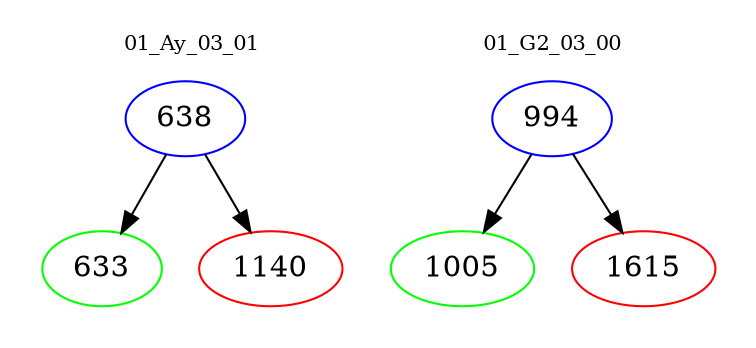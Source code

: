 digraph{
subgraph cluster_0 {
color = white
label = "01_Ay_03_01";
fontsize=10;
T0_638 [label="638", color="blue"]
T0_638 -> T0_633 [color="black"]
T0_633 [label="633", color="green"]
T0_638 -> T0_1140 [color="black"]
T0_1140 [label="1140", color="red"]
}
subgraph cluster_1 {
color = white
label = "01_G2_03_00";
fontsize=10;
T1_994 [label="994", color="blue"]
T1_994 -> T1_1005 [color="black"]
T1_1005 [label="1005", color="green"]
T1_994 -> T1_1615 [color="black"]
T1_1615 [label="1615", color="red"]
}
}
